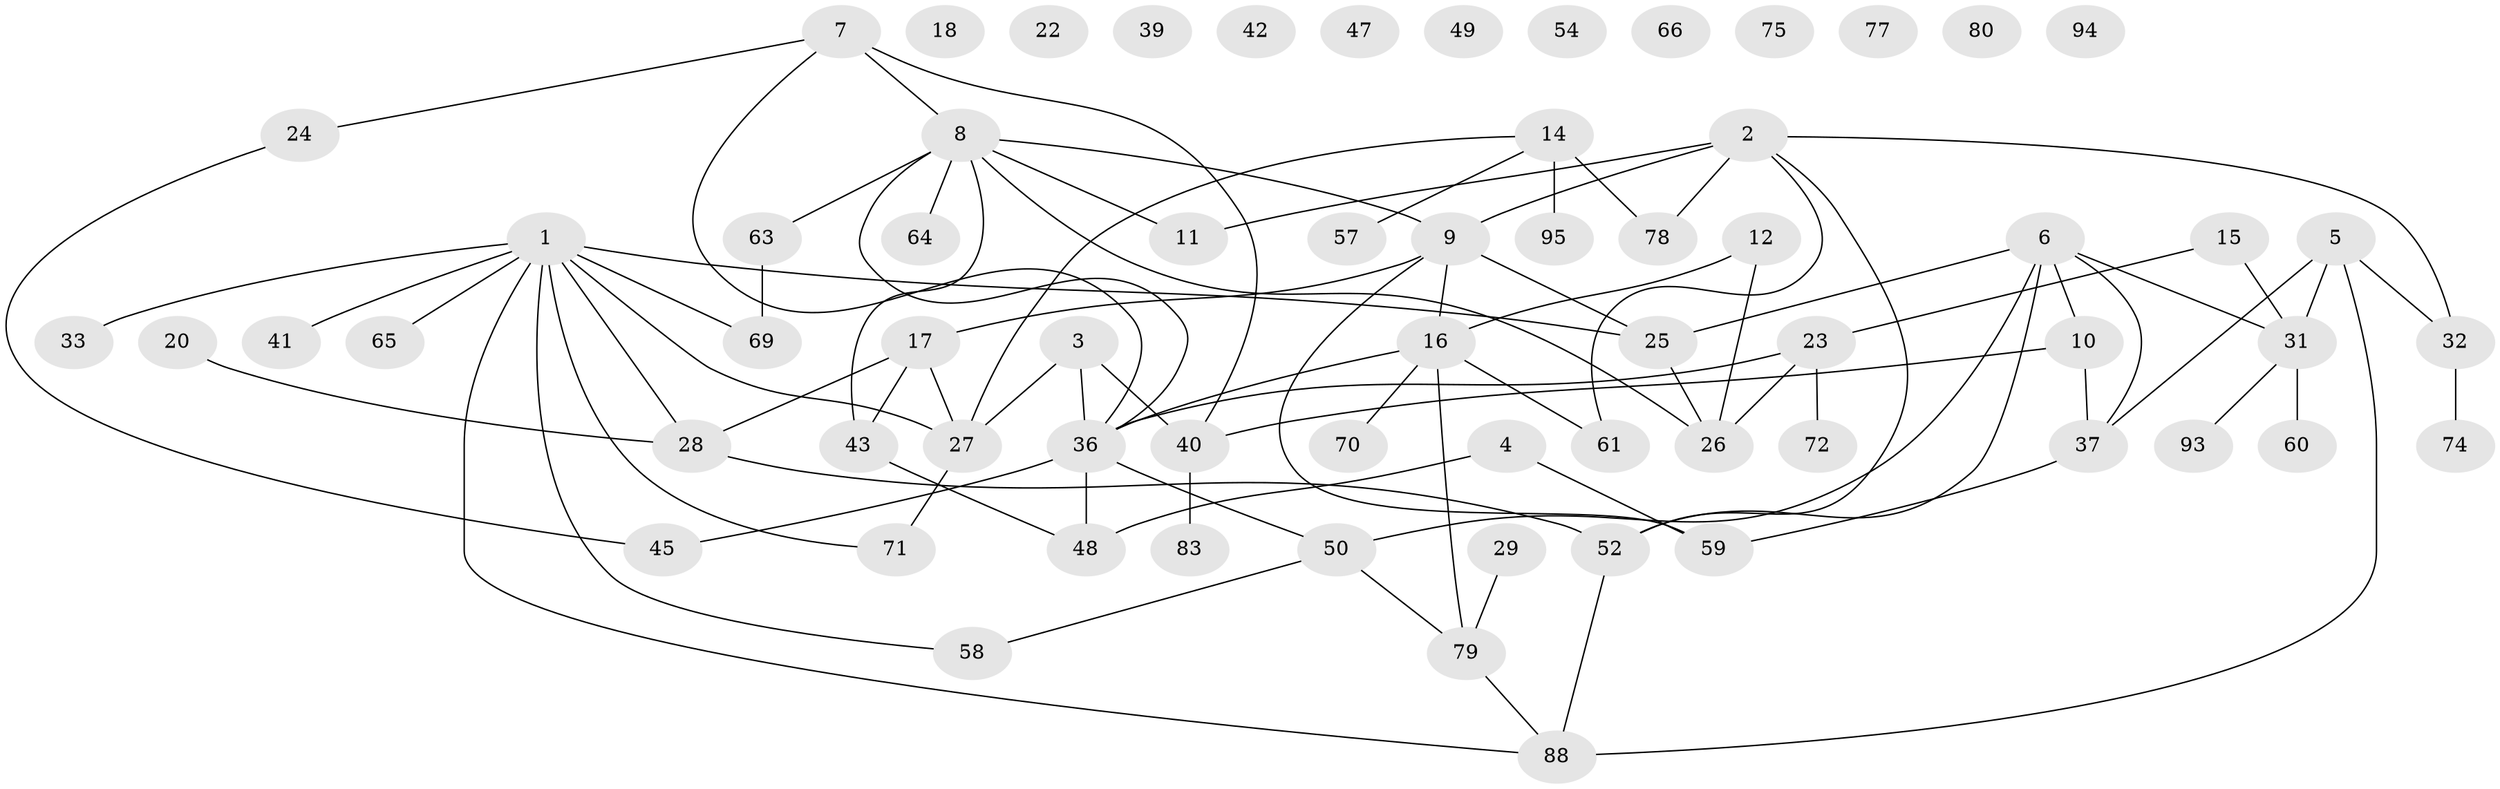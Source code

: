 // original degree distribution, {6: 0.04081632653061224, 5: 0.061224489795918366, 3: 0.21428571428571427, 4: 0.12244897959183673, 1: 0.20408163265306123, 2: 0.23469387755102042, 7: 0.01020408163265306, 0: 0.11224489795918367}
// Generated by graph-tools (version 1.1) at 2025/41/03/06/25 10:41:24]
// undirected, 67 vertices, 86 edges
graph export_dot {
graph [start="1"]
  node [color=gray90,style=filled];
  1 [super="+98"];
  2 [super="+44"];
  3 [super="+19"];
  4;
  5 [super="+51"];
  6 [super="+55"];
  7 [super="+46"];
  8 [super="+21"];
  9 [super="+13"];
  10;
  11;
  12;
  14 [super="+35"];
  15 [super="+53"];
  16 [super="+62"];
  17 [super="+68"];
  18;
  20 [super="+67"];
  22;
  23 [super="+38"];
  24;
  25 [super="+87"];
  26 [super="+81"];
  27 [super="+30"];
  28;
  29;
  31 [super="+96"];
  32 [super="+56"];
  33 [super="+34"];
  36 [super="+89"];
  37;
  39;
  40 [super="+84"];
  41;
  42;
  43 [super="+73"];
  45;
  47;
  48 [super="+90"];
  49;
  50 [super="+82"];
  52 [super="+92"];
  54;
  57;
  58 [super="+86"];
  59 [super="+76"];
  60;
  61;
  63;
  64;
  65;
  66;
  69;
  70;
  71;
  72;
  74;
  75;
  77;
  78;
  79 [super="+97"];
  80 [super="+85"];
  83;
  88 [super="+91"];
  93;
  94;
  95;
  1 -- 41;
  1 -- 58;
  1 -- 71;
  1 -- 27;
  1 -- 65;
  1 -- 69;
  1 -- 88;
  1 -- 25;
  1 -- 28;
  1 -- 33;
  2 -- 52;
  2 -- 61;
  2 -- 32;
  2 -- 9;
  2 -- 11;
  2 -- 78;
  3 -- 40;
  3 -- 36;
  3 -- 27;
  4 -- 48 [weight=2];
  4 -- 59;
  5 -- 37;
  5 -- 88;
  5 -- 32;
  5 -- 31;
  6 -- 37;
  6 -- 52;
  6 -- 10;
  6 -- 50;
  6 -- 31;
  6 -- 25;
  7 -- 36;
  7 -- 8;
  7 -- 24;
  7 -- 40;
  8 -- 63;
  8 -- 64;
  8 -- 11;
  8 -- 36;
  8 -- 9;
  8 -- 26;
  8 -- 43;
  9 -- 16;
  9 -- 17;
  9 -- 25;
  9 -- 59;
  10 -- 37;
  10 -- 40;
  12 -- 16;
  12 -- 26;
  14 -- 95 [weight=2];
  14 -- 78;
  14 -- 57;
  14 -- 27;
  15 -- 31;
  15 -- 23;
  16 -- 36;
  16 -- 70;
  16 -- 61;
  16 -- 79;
  17 -- 27;
  17 -- 28;
  17 -- 43;
  20 -- 28;
  23 -- 36;
  23 -- 72;
  23 -- 26;
  24 -- 45;
  25 -- 26;
  27 -- 71;
  28 -- 52;
  29 -- 79;
  31 -- 60;
  31 -- 93;
  32 -- 74;
  36 -- 48;
  36 -- 50;
  36 -- 45;
  37 -- 59;
  40 -- 83;
  43 -- 48;
  50 -- 58;
  50 -- 79;
  52 -- 88;
  63 -- 69;
  79 -- 88;
}
